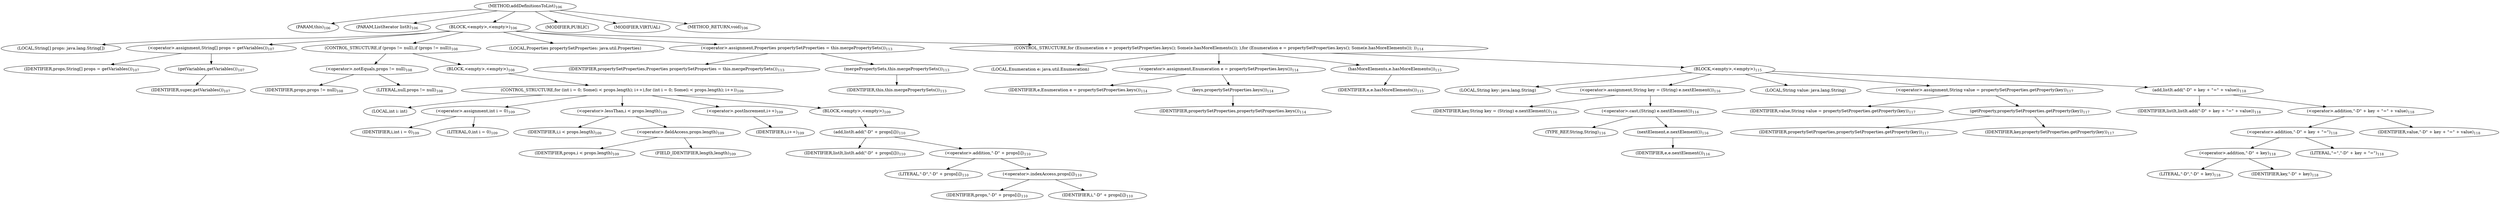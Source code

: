 digraph "addDefinitionsToList" {  
"181" [label = <(METHOD,addDefinitionsToList)<SUB>106</SUB>> ]
"8" [label = <(PARAM,this)<SUB>106</SUB>> ]
"182" [label = <(PARAM,ListIterator listIt)<SUB>106</SUB>> ]
"183" [label = <(BLOCK,&lt;empty&gt;,&lt;empty&gt;)<SUB>106</SUB>> ]
"184" [label = <(LOCAL,String[] props: java.lang.String[])> ]
"185" [label = <(&lt;operator&gt;.assignment,String[] props = getVariables())<SUB>107</SUB>> ]
"186" [label = <(IDENTIFIER,props,String[] props = getVariables())<SUB>107</SUB>> ]
"187" [label = <(getVariables,getVariables())<SUB>107</SUB>> ]
"188" [label = <(IDENTIFIER,super,getVariables())<SUB>107</SUB>> ]
"189" [label = <(CONTROL_STRUCTURE,if (props != null),if (props != null))<SUB>108</SUB>> ]
"190" [label = <(&lt;operator&gt;.notEquals,props != null)<SUB>108</SUB>> ]
"191" [label = <(IDENTIFIER,props,props != null)<SUB>108</SUB>> ]
"192" [label = <(LITERAL,null,props != null)<SUB>108</SUB>> ]
"193" [label = <(BLOCK,&lt;empty&gt;,&lt;empty&gt;)<SUB>108</SUB>> ]
"194" [label = <(CONTROL_STRUCTURE,for (int i = 0; Some(i &lt; props.length); i++),for (int i = 0; Some(i &lt; props.length); i++))<SUB>109</SUB>> ]
"195" [label = <(LOCAL,int i: int)> ]
"196" [label = <(&lt;operator&gt;.assignment,int i = 0)<SUB>109</SUB>> ]
"197" [label = <(IDENTIFIER,i,int i = 0)<SUB>109</SUB>> ]
"198" [label = <(LITERAL,0,int i = 0)<SUB>109</SUB>> ]
"199" [label = <(&lt;operator&gt;.lessThan,i &lt; props.length)<SUB>109</SUB>> ]
"200" [label = <(IDENTIFIER,i,i &lt; props.length)<SUB>109</SUB>> ]
"201" [label = <(&lt;operator&gt;.fieldAccess,props.length)<SUB>109</SUB>> ]
"202" [label = <(IDENTIFIER,props,i &lt; props.length)<SUB>109</SUB>> ]
"203" [label = <(FIELD_IDENTIFIER,length,length)<SUB>109</SUB>> ]
"204" [label = <(&lt;operator&gt;.postIncrement,i++)<SUB>109</SUB>> ]
"205" [label = <(IDENTIFIER,i,i++)<SUB>109</SUB>> ]
"206" [label = <(BLOCK,&lt;empty&gt;,&lt;empty&gt;)<SUB>109</SUB>> ]
"207" [label = <(add,listIt.add(&quot;-D&quot; + props[i]))<SUB>110</SUB>> ]
"208" [label = <(IDENTIFIER,listIt,listIt.add(&quot;-D&quot; + props[i]))<SUB>110</SUB>> ]
"209" [label = <(&lt;operator&gt;.addition,&quot;-D&quot; + props[i])<SUB>110</SUB>> ]
"210" [label = <(LITERAL,&quot;-D&quot;,&quot;-D&quot; + props[i])<SUB>110</SUB>> ]
"211" [label = <(&lt;operator&gt;.indexAccess,props[i])<SUB>110</SUB>> ]
"212" [label = <(IDENTIFIER,props,&quot;-D&quot; + props[i])<SUB>110</SUB>> ]
"213" [label = <(IDENTIFIER,i,&quot;-D&quot; + props[i])<SUB>110</SUB>> ]
"214" [label = <(LOCAL,Properties propertySetProperties: java.util.Properties)> ]
"215" [label = <(&lt;operator&gt;.assignment,Properties propertySetProperties = this.mergePropertySets())<SUB>113</SUB>> ]
"216" [label = <(IDENTIFIER,propertySetProperties,Properties propertySetProperties = this.mergePropertySets())<SUB>113</SUB>> ]
"217" [label = <(mergePropertySets,this.mergePropertySets())<SUB>113</SUB>> ]
"7" [label = <(IDENTIFIER,this,this.mergePropertySets())<SUB>113</SUB>> ]
"218" [label = <(CONTROL_STRUCTURE,for (Enumeration e = propertySetProperties.keys(); Some(e.hasMoreElements()); ),for (Enumeration e = propertySetProperties.keys(); Some(e.hasMoreElements()); ))<SUB>114</SUB>> ]
"219" [label = <(LOCAL,Enumeration e: java.util.Enumeration)> ]
"220" [label = <(&lt;operator&gt;.assignment,Enumeration e = propertySetProperties.keys())<SUB>114</SUB>> ]
"221" [label = <(IDENTIFIER,e,Enumeration e = propertySetProperties.keys())<SUB>114</SUB>> ]
"222" [label = <(keys,propertySetProperties.keys())<SUB>114</SUB>> ]
"223" [label = <(IDENTIFIER,propertySetProperties,propertySetProperties.keys())<SUB>114</SUB>> ]
"224" [label = <(hasMoreElements,e.hasMoreElements())<SUB>115</SUB>> ]
"225" [label = <(IDENTIFIER,e,e.hasMoreElements())<SUB>115</SUB>> ]
"226" [label = <(BLOCK,&lt;empty&gt;,&lt;empty&gt;)<SUB>115</SUB>> ]
"227" [label = <(LOCAL,String key: java.lang.String)> ]
"228" [label = <(&lt;operator&gt;.assignment,String key = (String) e.nextElement())<SUB>116</SUB>> ]
"229" [label = <(IDENTIFIER,key,String key = (String) e.nextElement())<SUB>116</SUB>> ]
"230" [label = <(&lt;operator&gt;.cast,(String) e.nextElement())<SUB>116</SUB>> ]
"231" [label = <(TYPE_REF,String,String)<SUB>116</SUB>> ]
"232" [label = <(nextElement,e.nextElement())<SUB>116</SUB>> ]
"233" [label = <(IDENTIFIER,e,e.nextElement())<SUB>116</SUB>> ]
"234" [label = <(LOCAL,String value: java.lang.String)> ]
"235" [label = <(&lt;operator&gt;.assignment,String value = propertySetProperties.getProperty(key))<SUB>117</SUB>> ]
"236" [label = <(IDENTIFIER,value,String value = propertySetProperties.getProperty(key))<SUB>117</SUB>> ]
"237" [label = <(getProperty,propertySetProperties.getProperty(key))<SUB>117</SUB>> ]
"238" [label = <(IDENTIFIER,propertySetProperties,propertySetProperties.getProperty(key))<SUB>117</SUB>> ]
"239" [label = <(IDENTIFIER,key,propertySetProperties.getProperty(key))<SUB>117</SUB>> ]
"240" [label = <(add,listIt.add(&quot;-D&quot; + key + &quot;=&quot; + value))<SUB>118</SUB>> ]
"241" [label = <(IDENTIFIER,listIt,listIt.add(&quot;-D&quot; + key + &quot;=&quot; + value))<SUB>118</SUB>> ]
"242" [label = <(&lt;operator&gt;.addition,&quot;-D&quot; + key + &quot;=&quot; + value)<SUB>118</SUB>> ]
"243" [label = <(&lt;operator&gt;.addition,&quot;-D&quot; + key + &quot;=&quot;)<SUB>118</SUB>> ]
"244" [label = <(&lt;operator&gt;.addition,&quot;-D&quot; + key)<SUB>118</SUB>> ]
"245" [label = <(LITERAL,&quot;-D&quot;,&quot;-D&quot; + key)<SUB>118</SUB>> ]
"246" [label = <(IDENTIFIER,key,&quot;-D&quot; + key)<SUB>118</SUB>> ]
"247" [label = <(LITERAL,&quot;=&quot;,&quot;-D&quot; + key + &quot;=&quot;)<SUB>118</SUB>> ]
"248" [label = <(IDENTIFIER,value,&quot;-D&quot; + key + &quot;=&quot; + value)<SUB>118</SUB>> ]
"249" [label = <(MODIFIER,PUBLIC)> ]
"250" [label = <(MODIFIER,VIRTUAL)> ]
"251" [label = <(METHOD_RETURN,void)<SUB>106</SUB>> ]
  "181" -> "8" 
  "181" -> "182" 
  "181" -> "183" 
  "181" -> "249" 
  "181" -> "250" 
  "181" -> "251" 
  "183" -> "184" 
  "183" -> "185" 
  "183" -> "189" 
  "183" -> "214" 
  "183" -> "215" 
  "183" -> "218" 
  "185" -> "186" 
  "185" -> "187" 
  "187" -> "188" 
  "189" -> "190" 
  "189" -> "193" 
  "190" -> "191" 
  "190" -> "192" 
  "193" -> "194" 
  "194" -> "195" 
  "194" -> "196" 
  "194" -> "199" 
  "194" -> "204" 
  "194" -> "206" 
  "196" -> "197" 
  "196" -> "198" 
  "199" -> "200" 
  "199" -> "201" 
  "201" -> "202" 
  "201" -> "203" 
  "204" -> "205" 
  "206" -> "207" 
  "207" -> "208" 
  "207" -> "209" 
  "209" -> "210" 
  "209" -> "211" 
  "211" -> "212" 
  "211" -> "213" 
  "215" -> "216" 
  "215" -> "217" 
  "217" -> "7" 
  "218" -> "219" 
  "218" -> "220" 
  "218" -> "224" 
  "218" -> "226" 
  "220" -> "221" 
  "220" -> "222" 
  "222" -> "223" 
  "224" -> "225" 
  "226" -> "227" 
  "226" -> "228" 
  "226" -> "234" 
  "226" -> "235" 
  "226" -> "240" 
  "228" -> "229" 
  "228" -> "230" 
  "230" -> "231" 
  "230" -> "232" 
  "232" -> "233" 
  "235" -> "236" 
  "235" -> "237" 
  "237" -> "238" 
  "237" -> "239" 
  "240" -> "241" 
  "240" -> "242" 
  "242" -> "243" 
  "242" -> "248" 
  "243" -> "244" 
  "243" -> "247" 
  "244" -> "245" 
  "244" -> "246" 
}
